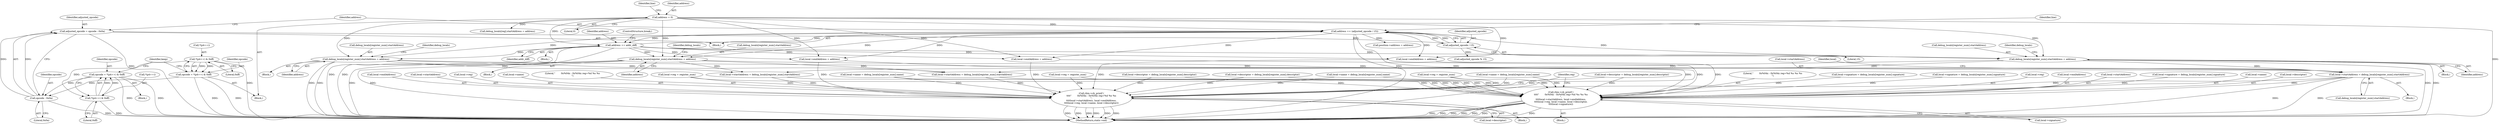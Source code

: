 digraph "0_radare2_252afb1cff9676f3ae1f341a28448bf2c8b6e308@array" {
"1000846" [label="(Call,local->startAddress = debug_locals[register_num].startAddress)"];
"1000910" [label="(Call,debug_locals[register_num].startAddress = address)"];
"1000951" [label="(Call,address += (adjusted_opcode / 15))"];
"1000953" [label="(Call,adjusted_opcode / 15)"];
"1000946" [label="(Call,adjusted_opcode = opcode - 0x0a)"];
"1000948" [label="(Call,opcode - 0x0a)"];
"1000997" [label="(Call,opcode = *(p4++) & 0xff)"];
"1000999" [label="(Call,*(p4++) & 0xff)"];
"1000409" [label="(Call,*(p4++) & 0xff)"];
"1000407" [label="(Call,opcode = *(p4++) & 0xff)"];
"1000201" [label="(Call,address = 0)"];
"1000437" [label="(Call,address += addr_diff)"];
"1000595" [label="(Call,debug_locals[register_num].startAddress = address)"];
"1000771" [label="(Call,debug_locals[register_num].startAddress = address)"];
"1001079" [label="(Call,rbin->cb_printf (\n\t\t\t\t\"        0x%04x - 0x%04x reg=%d %s %s %s\n\",\n\t\t\t\tlocal->startAddress, local->endAddress,\n\t\t\t\tlocal->reg, local->name, local->descriptor,\n\t\t\t\tlocal->signature))"];
"1001101" [label="(Call,rbin->cb_printf (\n\t\t\t\t\"        0x%04x - 0x%04x reg=%d %s %s\n\",\n\t\t\t\tlocal->startAddress, local->endAddress,\n\t\t\t\tlocal->reg, local->name, local->descriptor))"];
"1000869" [label="(Call,local->reg = register_num)"];
"1001003" [label="(Literal,0xff)"];
"1001112" [label="(Call,local->name)"];
"1000384" [label="(Call,debug_locals[reg].startAddress = address)"];
"1000946" [label="(Call,adjusted_opcode = opcode - 0x0a)"];
"1000954" [label="(Identifier,adjusted_opcode)"];
"1000950" [label="(Literal,0x0a)"];
"1000618" [label="(Block,)"];
"1000777" [label="(Identifier,address)"];
"1000772" [label="(Call,debug_locals[register_num].startAddress)"];
"1001080" [label="(Literal,\"        0x%04x - 0x%04x reg=%d %s %s %s\n\")"];
"1000437" [label="(Call,address += addr_diff)"];
"1000605" [label="(Identifier,debug_locals)"];
"1000717" [label="(Call,local->startAddress = debug_locals[register_num].startAddress)"];
"1000407" [label="(Call,opcode = *(p4++) & 0xff)"];
"1000550" [label="(Call,local->signature = debug_locals[register_num].signature)"];
"1000439" [label="(Identifier,addr_diff)"];
"1000440" [label="(ControlStructure,break;)"];
"1000699" [label="(Call,local->name = debug_locals[register_num].name)"];
"1000410" [label="(Call,*(p4++))"];
"1000426" [label="(Block,)"];
"1001106" [label="(Call,local->endAddress)"];
"1000909" [label="(Block,)"];
"1001115" [label="(Call,local->descriptor)"];
"1000438" [label="(Identifier,address)"];
"1000771" [label="(Call,debug_locals[register_num].startAddress = address)"];
"1000726" [label="(Call,local->signature = debug_locals[register_num].signature)"];
"1000123" [label="(Block,)"];
"1000847" [label="(Call,local->startAddress)"];
"1000595" [label="(Call,debug_locals[register_num].startAddress = address)"];
"1001087" [label="(Call,local->reg)"];
"1000532" [label="(Call,local->descriptor = debug_locals[register_num].descriptor)"];
"1000961" [label="(Call,adjusted_opcode % 15)"];
"1000203" [label="(Literal,0)"];
"1000541" [label="(Call,local->startAddress = debug_locals[register_num].startAddress)"];
"1000944" [label="(Block,)"];
"1001000" [label="(Call,*(p4++))"];
"1000916" [label="(Identifier,address)"];
"1000569" [label="(Call,local->endAddress = address)"];
"1000523" [label="(Call,local->name = debug_locals[register_num].name)"];
"1001084" [label="(Call,local->endAddress)"];
"1001193" [label="(MethodReturn,static void)"];
"1000596" [label="(Call,debug_locals[register_num].startAddress)"];
"1001078" [label="(Block,)"];
"1000846" [label="(Call,local->startAddress = debug_locals[register_num].startAddress)"];
"1000949" [label="(Identifier,opcode)"];
"1000948" [label="(Call,opcode - 0x0a)"];
"1000999" [label="(Call,*(p4++) & 0xff)"];
"1001102" [label="(Literal,\"        0x%04x - 0x%04x reg=%d %s %s\n\")"];
"1001120" [label="(Identifier,reg)"];
"1000947" [label="(Identifier,adjusted_opcode)"];
"1000201" [label="(Call,address = 0)"];
"1000850" [label="(Call,debug_locals[register_num].startAddress)"];
"1000413" [label="(Literal,0xff)"];
"1000708" [label="(Call,local->descriptor = debug_locals[register_num].descriptor)"];
"1000957" [label="(Identifier,line)"];
"1000828" [label="(Call,local->name = debug_locals[register_num].name)"];
"1000206" [label="(Identifier,line)"];
"1000564" [label="(Call,local->reg = register_num)"];
"1001101" [label="(Call,rbin->cb_printf (\n\t\t\t\t\"        0x%04x - 0x%04x reg=%d %s %s\n\",\n\t\t\t\tlocal->startAddress, local->endAddress,\n\t\t\t\tlocal->reg, local->name, local->descriptor))"];
"1001081" [label="(Call,local->startAddress)"];
"1000855" [label="(Call,local->signature = debug_locals[register_num].signature)"];
"1000983" [label="(Call,position->address = address)"];
"1000409" [label="(Call,*(p4++) & 0xff)"];
"1001100" [label="(Block,)"];
"1000202" [label="(Identifier,address)"];
"1000920" [label="(Identifier,debug_locals)"];
"1000953" [label="(Call,adjusted_opcode / 15)"];
"1000601" [label="(Identifier,address)"];
"1001096" [label="(Call,local->signature)"];
"1000781" [label="(Identifier,debug_locals)"];
"1000911" [label="(Call,debug_locals[register_num].startAddress)"];
"1001103" [label="(Call,local->startAddress)"];
"1001109" [label="(Call,local->reg)"];
"1000745" [label="(Call,local->endAddress = address)"];
"1000874" [label="(Call,local->endAddress = address)"];
"1000415" [label="(Identifier,keep)"];
"1000813" [label="(Block,)"];
"1000416" [label="(Block,)"];
"1000955" [label="(Literal,15)"];
"1001079" [label="(Call,rbin->cb_printf (\n\t\t\t\t\"        0x%04x - 0x%04x reg=%d %s %s %s\n\",\n\t\t\t\tlocal->startAddress, local->endAddress,\n\t\t\t\tlocal->reg, local->name, local->descriptor,\n\t\t\t\tlocal->signature))"];
"1001090" [label="(Call,local->name)"];
"1000857" [label="(Identifier,local)"];
"1000910" [label="(Call,debug_locals[register_num].startAddress = address)"];
"1000951" [label="(Call,address += (adjusted_opcode / 15))"];
"1001093" [label="(Call,local->descriptor)"];
"1000952" [label="(Identifier,address)"];
"1000408" [label="(Identifier,opcode)"];
"1000997" [label="(Call,opcode = *(p4++) & 0xff)"];
"1000837" [label="(Call,local->descriptor = debug_locals[register_num].descriptor)"];
"1000998" [label="(Identifier,opcode)"];
"1000740" [label="(Call,local->reg = register_num)"];
"1000455" [label="(Block,)"];
"1000846" -> "1000813"  [label="AST: "];
"1000846" -> "1000850"  [label="CFG: "];
"1000847" -> "1000846"  [label="AST: "];
"1000850" -> "1000846"  [label="AST: "];
"1000857" -> "1000846"  [label="CFG: "];
"1000846" -> "1001193"  [label="DDG: "];
"1000846" -> "1001193"  [label="DDG: "];
"1000910" -> "1000846"  [label="DDG: "];
"1000595" -> "1000846"  [label="DDG: "];
"1000771" -> "1000846"  [label="DDG: "];
"1000846" -> "1001079"  [label="DDG: "];
"1000846" -> "1001101"  [label="DDG: "];
"1000910" -> "1000909"  [label="AST: "];
"1000910" -> "1000916"  [label="CFG: "];
"1000911" -> "1000910"  [label="AST: "];
"1000916" -> "1000910"  [label="AST: "];
"1000920" -> "1000910"  [label="CFG: "];
"1000910" -> "1001193"  [label="DDG: "];
"1000910" -> "1001193"  [label="DDG: "];
"1000910" -> "1000541"  [label="DDG: "];
"1000910" -> "1000717"  [label="DDG: "];
"1000951" -> "1000910"  [label="DDG: "];
"1000201" -> "1000910"  [label="DDG: "];
"1000437" -> "1000910"  [label="DDG: "];
"1000951" -> "1000944"  [label="AST: "];
"1000951" -> "1000953"  [label="CFG: "];
"1000952" -> "1000951"  [label="AST: "];
"1000953" -> "1000951"  [label="AST: "];
"1000957" -> "1000951"  [label="CFG: "];
"1000951" -> "1001193"  [label="DDG: "];
"1000951" -> "1001193"  [label="DDG: "];
"1000951" -> "1000437"  [label="DDG: "];
"1000951" -> "1000569"  [label="DDG: "];
"1000951" -> "1000595"  [label="DDG: "];
"1000951" -> "1000745"  [label="DDG: "];
"1000951" -> "1000771"  [label="DDG: "];
"1000951" -> "1000874"  [label="DDG: "];
"1000953" -> "1000951"  [label="DDG: "];
"1000953" -> "1000951"  [label="DDG: "];
"1000201" -> "1000951"  [label="DDG: "];
"1000437" -> "1000951"  [label="DDG: "];
"1000951" -> "1000983"  [label="DDG: "];
"1000953" -> "1000955"  [label="CFG: "];
"1000954" -> "1000953"  [label="AST: "];
"1000955" -> "1000953"  [label="AST: "];
"1000946" -> "1000953"  [label="DDG: "];
"1000953" -> "1000961"  [label="DDG: "];
"1000946" -> "1000944"  [label="AST: "];
"1000946" -> "1000948"  [label="CFG: "];
"1000947" -> "1000946"  [label="AST: "];
"1000948" -> "1000946"  [label="AST: "];
"1000952" -> "1000946"  [label="CFG: "];
"1000946" -> "1001193"  [label="DDG: "];
"1000948" -> "1000946"  [label="DDG: "];
"1000948" -> "1000946"  [label="DDG: "];
"1000948" -> "1000950"  [label="CFG: "];
"1000949" -> "1000948"  [label="AST: "];
"1000950" -> "1000948"  [label="AST: "];
"1000948" -> "1001193"  [label="DDG: "];
"1000997" -> "1000948"  [label="DDG: "];
"1000407" -> "1000948"  [label="DDG: "];
"1000997" -> "1000416"  [label="AST: "];
"1000997" -> "1000999"  [label="CFG: "];
"1000998" -> "1000997"  [label="AST: "];
"1000999" -> "1000997"  [label="AST: "];
"1000415" -> "1000997"  [label="CFG: "];
"1000997" -> "1001193"  [label="DDG: "];
"1000997" -> "1001193"  [label="DDG: "];
"1000999" -> "1000997"  [label="DDG: "];
"1000999" -> "1000997"  [label="DDG: "];
"1000999" -> "1001003"  [label="CFG: "];
"1001000" -> "1000999"  [label="AST: "];
"1001003" -> "1000999"  [label="AST: "];
"1000999" -> "1001193"  [label="DDG: "];
"1000409" -> "1000999"  [label="DDG: "];
"1000409" -> "1000407"  [label="AST: "];
"1000409" -> "1000413"  [label="CFG: "];
"1000410" -> "1000409"  [label="AST: "];
"1000413" -> "1000409"  [label="AST: "];
"1000407" -> "1000409"  [label="CFG: "];
"1000409" -> "1001193"  [label="DDG: "];
"1000409" -> "1000407"  [label="DDG: "];
"1000409" -> "1000407"  [label="DDG: "];
"1000407" -> "1000123"  [label="AST: "];
"1000408" -> "1000407"  [label="AST: "];
"1000415" -> "1000407"  [label="CFG: "];
"1000407" -> "1001193"  [label="DDG: "];
"1000407" -> "1001193"  [label="DDG: "];
"1000201" -> "1000123"  [label="AST: "];
"1000201" -> "1000203"  [label="CFG: "];
"1000202" -> "1000201"  [label="AST: "];
"1000203" -> "1000201"  [label="AST: "];
"1000206" -> "1000201"  [label="CFG: "];
"1000201" -> "1001193"  [label="DDG: "];
"1000201" -> "1000384"  [label="DDG: "];
"1000201" -> "1000437"  [label="DDG: "];
"1000201" -> "1000569"  [label="DDG: "];
"1000201" -> "1000595"  [label="DDG: "];
"1000201" -> "1000745"  [label="DDG: "];
"1000201" -> "1000771"  [label="DDG: "];
"1000201" -> "1000874"  [label="DDG: "];
"1000437" -> "1000426"  [label="AST: "];
"1000437" -> "1000439"  [label="CFG: "];
"1000438" -> "1000437"  [label="AST: "];
"1000439" -> "1000437"  [label="AST: "];
"1000440" -> "1000437"  [label="CFG: "];
"1000437" -> "1001193"  [label="DDG: "];
"1000437" -> "1001193"  [label="DDG: "];
"1000437" -> "1000569"  [label="DDG: "];
"1000437" -> "1000595"  [label="DDG: "];
"1000437" -> "1000745"  [label="DDG: "];
"1000437" -> "1000771"  [label="DDG: "];
"1000437" -> "1000874"  [label="DDG: "];
"1000595" -> "1000455"  [label="AST: "];
"1000595" -> "1000601"  [label="CFG: "];
"1000596" -> "1000595"  [label="AST: "];
"1000601" -> "1000595"  [label="AST: "];
"1000605" -> "1000595"  [label="CFG: "];
"1000595" -> "1001193"  [label="DDG: "];
"1000595" -> "1001193"  [label="DDG: "];
"1000595" -> "1000541"  [label="DDG: "];
"1000595" -> "1000717"  [label="DDG: "];
"1000771" -> "1000618"  [label="AST: "];
"1000771" -> "1000777"  [label="CFG: "];
"1000772" -> "1000771"  [label="AST: "];
"1000777" -> "1000771"  [label="AST: "];
"1000781" -> "1000771"  [label="CFG: "];
"1000771" -> "1001193"  [label="DDG: "];
"1000771" -> "1001193"  [label="DDG: "];
"1000771" -> "1000541"  [label="DDG: "];
"1000771" -> "1000717"  [label="DDG: "];
"1001079" -> "1001078"  [label="AST: "];
"1001079" -> "1001096"  [label="CFG: "];
"1001080" -> "1001079"  [label="AST: "];
"1001081" -> "1001079"  [label="AST: "];
"1001084" -> "1001079"  [label="AST: "];
"1001087" -> "1001079"  [label="AST: "];
"1001090" -> "1001079"  [label="AST: "];
"1001093" -> "1001079"  [label="AST: "];
"1001096" -> "1001079"  [label="AST: "];
"1001120" -> "1001079"  [label="CFG: "];
"1001079" -> "1001193"  [label="DDG: "];
"1001079" -> "1001193"  [label="DDG: "];
"1001079" -> "1001193"  [label="DDG: "];
"1001079" -> "1001193"  [label="DDG: "];
"1001079" -> "1001193"  [label="DDG: "];
"1001079" -> "1001193"  [label="DDG: "];
"1001079" -> "1001193"  [label="DDG: "];
"1000541" -> "1001079"  [label="DDG: "];
"1000717" -> "1001079"  [label="DDG: "];
"1000745" -> "1001079"  [label="DDG: "];
"1000569" -> "1001079"  [label="DDG: "];
"1000874" -> "1001079"  [label="DDG: "];
"1000869" -> "1001079"  [label="DDG: "];
"1000564" -> "1001079"  [label="DDG: "];
"1000740" -> "1001079"  [label="DDG: "];
"1000699" -> "1001079"  [label="DDG: "];
"1000828" -> "1001079"  [label="DDG: "];
"1000523" -> "1001079"  [label="DDG: "];
"1000532" -> "1001079"  [label="DDG: "];
"1000708" -> "1001079"  [label="DDG: "];
"1000837" -> "1001079"  [label="DDG: "];
"1000726" -> "1001079"  [label="DDG: "];
"1000550" -> "1001079"  [label="DDG: "];
"1000855" -> "1001079"  [label="DDG: "];
"1001101" -> "1001100"  [label="AST: "];
"1001101" -> "1001115"  [label="CFG: "];
"1001102" -> "1001101"  [label="AST: "];
"1001103" -> "1001101"  [label="AST: "];
"1001106" -> "1001101"  [label="AST: "];
"1001109" -> "1001101"  [label="AST: "];
"1001112" -> "1001101"  [label="AST: "];
"1001115" -> "1001101"  [label="AST: "];
"1001120" -> "1001101"  [label="CFG: "];
"1001101" -> "1001193"  [label="DDG: "];
"1001101" -> "1001193"  [label="DDG: "];
"1001101" -> "1001193"  [label="DDG: "];
"1001101" -> "1001193"  [label="DDG: "];
"1001101" -> "1001193"  [label="DDG: "];
"1001101" -> "1001193"  [label="DDG: "];
"1000541" -> "1001101"  [label="DDG: "];
"1000717" -> "1001101"  [label="DDG: "];
"1000745" -> "1001101"  [label="DDG: "];
"1000569" -> "1001101"  [label="DDG: "];
"1000874" -> "1001101"  [label="DDG: "];
"1000869" -> "1001101"  [label="DDG: "];
"1000564" -> "1001101"  [label="DDG: "];
"1000740" -> "1001101"  [label="DDG: "];
"1000699" -> "1001101"  [label="DDG: "];
"1000828" -> "1001101"  [label="DDG: "];
"1000523" -> "1001101"  [label="DDG: "];
"1000532" -> "1001101"  [label="DDG: "];
"1000708" -> "1001101"  [label="DDG: "];
"1000837" -> "1001101"  [label="DDG: "];
}
